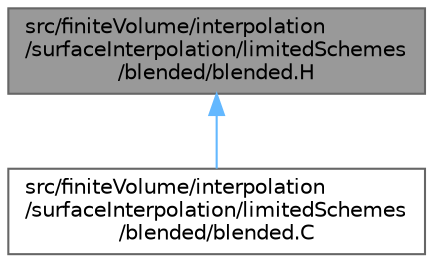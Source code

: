 digraph "src/finiteVolume/interpolation/surfaceInterpolation/limitedSchemes/blended/blended.H"
{
 // LATEX_PDF_SIZE
  bgcolor="transparent";
  edge [fontname=Helvetica,fontsize=10,labelfontname=Helvetica,labelfontsize=10];
  node [fontname=Helvetica,fontsize=10,shape=box,height=0.2,width=0.4];
  Node1 [id="Node000001",label="src/finiteVolume/interpolation\l/surfaceInterpolation/limitedSchemes\l/blended/blended.H",height=0.2,width=0.4,color="gray40", fillcolor="grey60", style="filled", fontcolor="black",tooltip=" "];
  Node1 -> Node2 [id="edge1_Node000001_Node000002",dir="back",color="steelblue1",style="solid",tooltip=" "];
  Node2 [id="Node000002",label="src/finiteVolume/interpolation\l/surfaceInterpolation/limitedSchemes\l/blended/blended.C",height=0.2,width=0.4,color="grey40", fillcolor="white", style="filled",URL="$finiteVolume_2interpolation_2surfaceInterpolation_2limitedSchemes_2blended_2blended_8C.html",tooltip="linear/upwind blended differencing scheme."];
}

